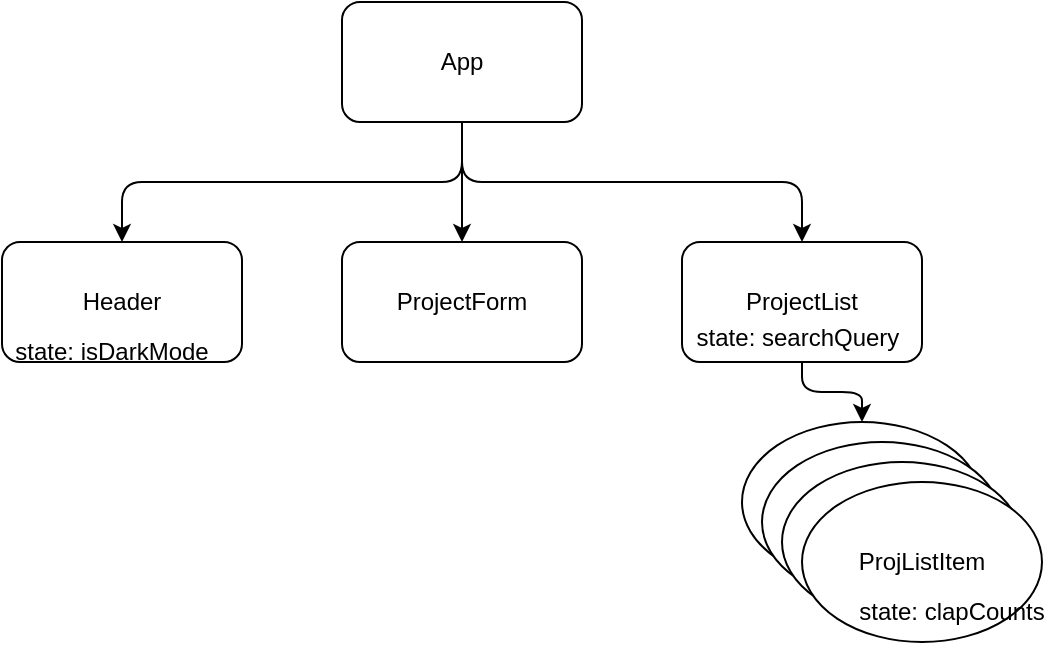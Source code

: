 <mxfile>
    <diagram id="kL0gjeHMa18cKANlTLde" name="Page-1">
        <mxGraphModel dx="800" dy="607" grid="1" gridSize="10" guides="1" tooltips="1" connect="1" arrows="1" fold="1" page="1" pageScale="1" pageWidth="850" pageHeight="1100" math="0" shadow="0">
            <root>
                <mxCell id="0"/>
                <mxCell id="1" parent="0"/>
                <mxCell id="10" style="edgeStyle=orthogonalEdgeStyle;html=1;exitX=0.5;exitY=1;exitDx=0;exitDy=0;entryX=0.5;entryY=0;entryDx=0;entryDy=0;" edge="1" parent="1" source="2" target="3">
                    <mxGeometry relative="1" as="geometry"/>
                </mxCell>
                <mxCell id="11" style="edgeStyle=orthogonalEdgeStyle;html=1;exitX=0.5;exitY=1;exitDx=0;exitDy=0;entryX=0.5;entryY=0;entryDx=0;entryDy=0;" edge="1" parent="1" source="2" target="4">
                    <mxGeometry relative="1" as="geometry"/>
                </mxCell>
                <mxCell id="12" style="edgeStyle=orthogonalEdgeStyle;html=1;exitX=0.5;exitY=1;exitDx=0;exitDy=0;" edge="1" parent="1" source="2" target="5">
                    <mxGeometry relative="1" as="geometry"/>
                </mxCell>
                <mxCell id="2" value="App" style="rounded=1;whiteSpace=wrap;html=1;" vertex="1" parent="1">
                    <mxGeometry x="210" y="80" width="120" height="60" as="geometry"/>
                </mxCell>
                <mxCell id="3" value="Header" style="rounded=1;whiteSpace=wrap;html=1;" vertex="1" parent="1">
                    <mxGeometry x="40" y="200" width="120" height="60" as="geometry"/>
                </mxCell>
                <mxCell id="4" value="ProjectForm" style="rounded=1;whiteSpace=wrap;html=1;" vertex="1" parent="1">
                    <mxGeometry x="210" y="200" width="120" height="60" as="geometry"/>
                </mxCell>
                <mxCell id="13" style="edgeStyle=orthogonalEdgeStyle;html=1;exitX=0.5;exitY=1;exitDx=0;exitDy=0;entryX=0.5;entryY=0;entryDx=0;entryDy=0;" edge="1" parent="1" source="5" target="6">
                    <mxGeometry relative="1" as="geometry"/>
                </mxCell>
                <mxCell id="5" value="ProjectList" style="rounded=1;whiteSpace=wrap;html=1;" vertex="1" parent="1">
                    <mxGeometry x="380" y="200" width="120" height="60" as="geometry"/>
                </mxCell>
                <mxCell id="6" value="ProjListItem" style="ellipse;whiteSpace=wrap;html=1;" vertex="1" parent="1">
                    <mxGeometry x="410" y="290" width="120" height="80" as="geometry"/>
                </mxCell>
                <mxCell id="7" value="ProjListItem" style="ellipse;whiteSpace=wrap;html=1;" vertex="1" parent="1">
                    <mxGeometry x="420" y="300" width="120" height="80" as="geometry"/>
                </mxCell>
                <mxCell id="8" value="ProjListItem" style="ellipse;whiteSpace=wrap;html=1;" vertex="1" parent="1">
                    <mxGeometry x="430" y="310" width="120" height="80" as="geometry"/>
                </mxCell>
                <mxCell id="9" value="ProjListItem" style="ellipse;whiteSpace=wrap;html=1;" vertex="1" parent="1">
                    <mxGeometry x="440" y="320" width="120" height="80" as="geometry"/>
                </mxCell>
                <mxCell id="14" value="state: isDarkMode" style="text;html=1;strokeColor=none;fillColor=none;align=center;verticalAlign=middle;whiteSpace=wrap;rounded=0;" vertex="1" parent="1">
                    <mxGeometry x="40" y="240" width="110" height="30" as="geometry"/>
                </mxCell>
                <mxCell id="15" value="state: clapCounts" style="text;html=1;strokeColor=none;fillColor=none;align=center;verticalAlign=middle;whiteSpace=wrap;rounded=0;" vertex="1" parent="1">
                    <mxGeometry x="460" y="370" width="110" height="30" as="geometry"/>
                </mxCell>
                <mxCell id="16" value="state: searchQuery" style="text;html=1;strokeColor=none;fillColor=none;align=center;verticalAlign=middle;whiteSpace=wrap;rounded=0;" vertex="1" parent="1">
                    <mxGeometry x="383" y="233" width="110" height="30" as="geometry"/>
                </mxCell>
            </root>
        </mxGraphModel>
    </diagram>
</mxfile>